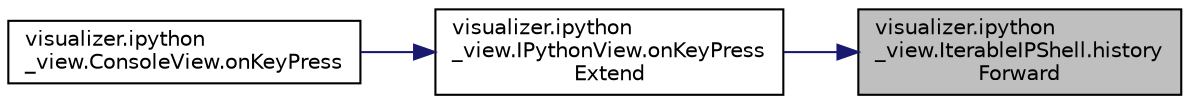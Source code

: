 digraph "visualizer.ipython_view.IterableIPShell.historyForward"
{
 // LATEX_PDF_SIZE
  edge [fontname="Helvetica",fontsize="10",labelfontname="Helvetica",labelfontsize="10"];
  node [fontname="Helvetica",fontsize="10",shape=record];
  rankdir="RL";
  Node1 [label="visualizer.ipython\l_view.IterableIPShell.history\lForward",height=0.2,width=0.4,color="black", fillcolor="grey75", style="filled", fontcolor="black",tooltip="Provides one history command forward."];
  Node1 -> Node2 [dir="back",color="midnightblue",fontsize="10",style="solid",fontname="Helvetica"];
  Node2 [label="visualizer.ipython\l_view.IPythonView.onKeyPress\lExtend",height=0.2,width=0.4,color="black", fillcolor="white", style="filled",URL="$classvisualizer_1_1ipython__view_1_1_i_python_view.html#a0f261fe53c5813480f2fb71b9236f380",tooltip="Key press callback with plenty of shell goodness, like history, autocompletions, etc."];
  Node2 -> Node3 [dir="back",color="midnightblue",fontsize="10",style="solid",fontname="Helvetica"];
  Node3 [label="visualizer.ipython\l_view.ConsoleView.onKeyPress",height=0.2,width=0.4,color="black", fillcolor="white", style="filled",URL="$classvisualizer_1_1ipython__view_1_1_console_view.html#afa9fdb78cf6e461f4ae4fec60df73bba",tooltip="Key press callback used for correcting behavior for console-like interfaces."];
}
